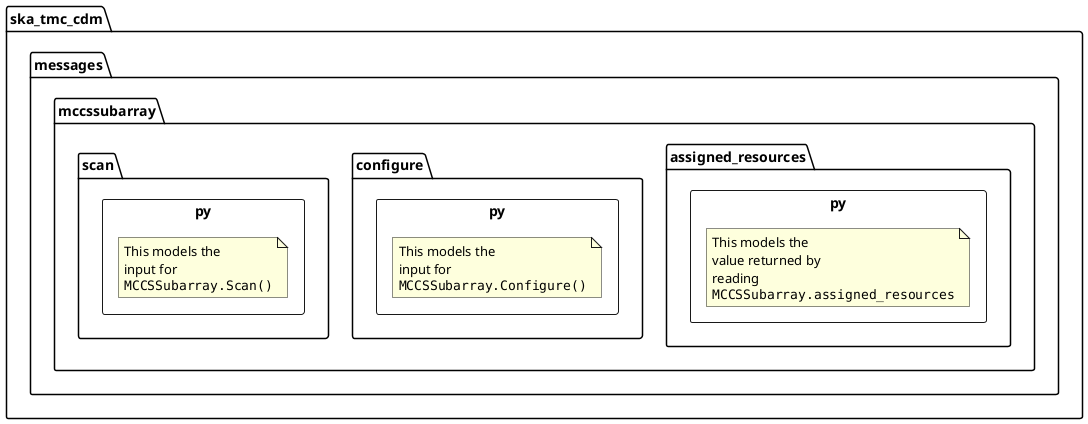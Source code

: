 @startuml
hide empty members

package ska_tmc_cdm.messages.mccssubarray {
	package assigned_resources.py <<Rectangle>> {
		note as N3
			This models the
			value returned by
			reading
			""MCCSSubarray.assigned_resources""
		end note
	}

	package configure.py <<Rectangle>> {
		note as N2
			This models the
			input for
			""MCCSSubarray.Configure()""
		end note
	}

	package scan.py <<Rectangle>> {
		note as N1
			This models the
			input for
			""MCCSSubarray.Scan()""
		end note
	}
}

@enduml
